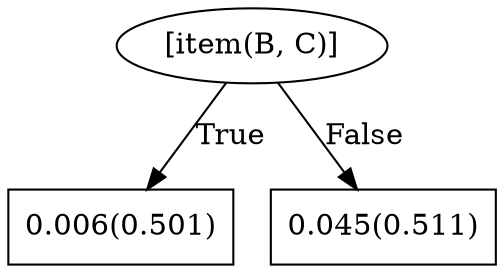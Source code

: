 digraph G{ 
1[label = "[item(B, C)]"];
1 -> 2[label="True"];
1 -> 3[label="False"];
2[shape = box,label = "0.006(0.501)"];
3[shape = box,label = "0.045(0.511)"];
}
